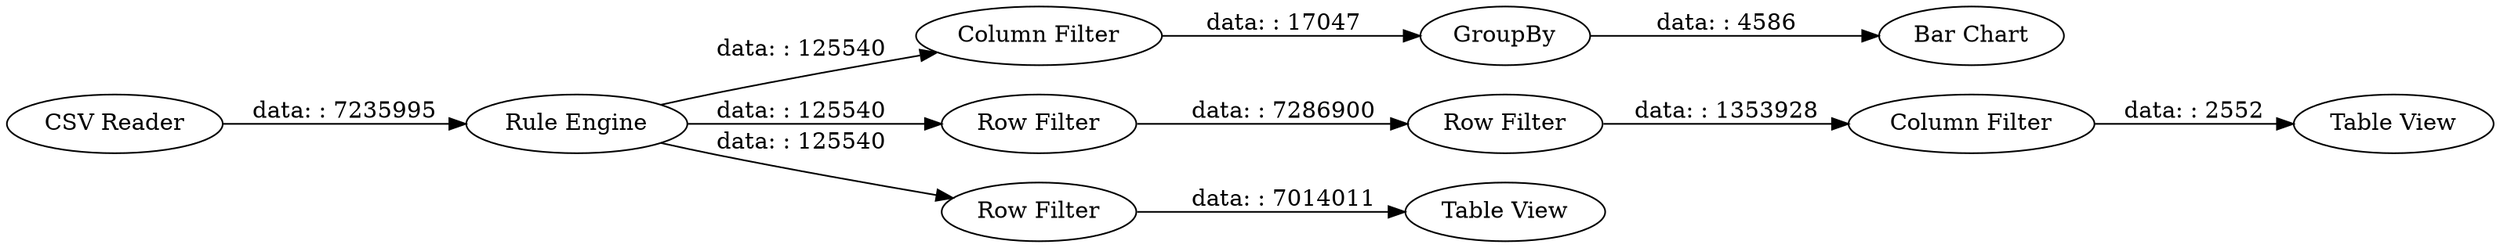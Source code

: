digraph {
	"-5509396603571318687_12" [label="Column Filter"]
	"-5509396603571318687_14" [label="Bar Chart"]
	"-5509396603571318687_17" [label="Table View"]
	"-5509396603571318687_18" [label="Column Filter"]
	"-5509396603571318687_16" [label="Table View"]
	"-5509396603571318687_10" [label="Rule Engine"]
	"-5509396603571318687_9" [label="CSV Reader"]
	"-5509396603571318687_13" [label=GroupBy]
	"-5509396603571318687_11" [label="Row Filter"]
	"-5509396603571318687_19" [label="Row Filter"]
	"-5509396603571318687_15" [label="Row Filter"]
	"-5509396603571318687_9" -> "-5509396603571318687_10" [label="data: : 7235995"]
	"-5509396603571318687_15" -> "-5509396603571318687_17" [label="data: : 7014011"]
	"-5509396603571318687_19" -> "-5509396603571318687_18" [label="data: : 1353928"]
	"-5509396603571318687_12" -> "-5509396603571318687_13" [label="data: : 17047"]
	"-5509396603571318687_11" -> "-5509396603571318687_19" [label="data: : 7286900"]
	"-5509396603571318687_10" -> "-5509396603571318687_12" [label="data: : 125540"]
	"-5509396603571318687_10" -> "-5509396603571318687_11" [label="data: : 125540"]
	"-5509396603571318687_18" -> "-5509396603571318687_16" [label="data: : 2552"]
	"-5509396603571318687_10" -> "-5509396603571318687_15" [label="data: : 125540"]
	"-5509396603571318687_13" -> "-5509396603571318687_14" [label="data: : 4586"]
	rankdir=LR
}
